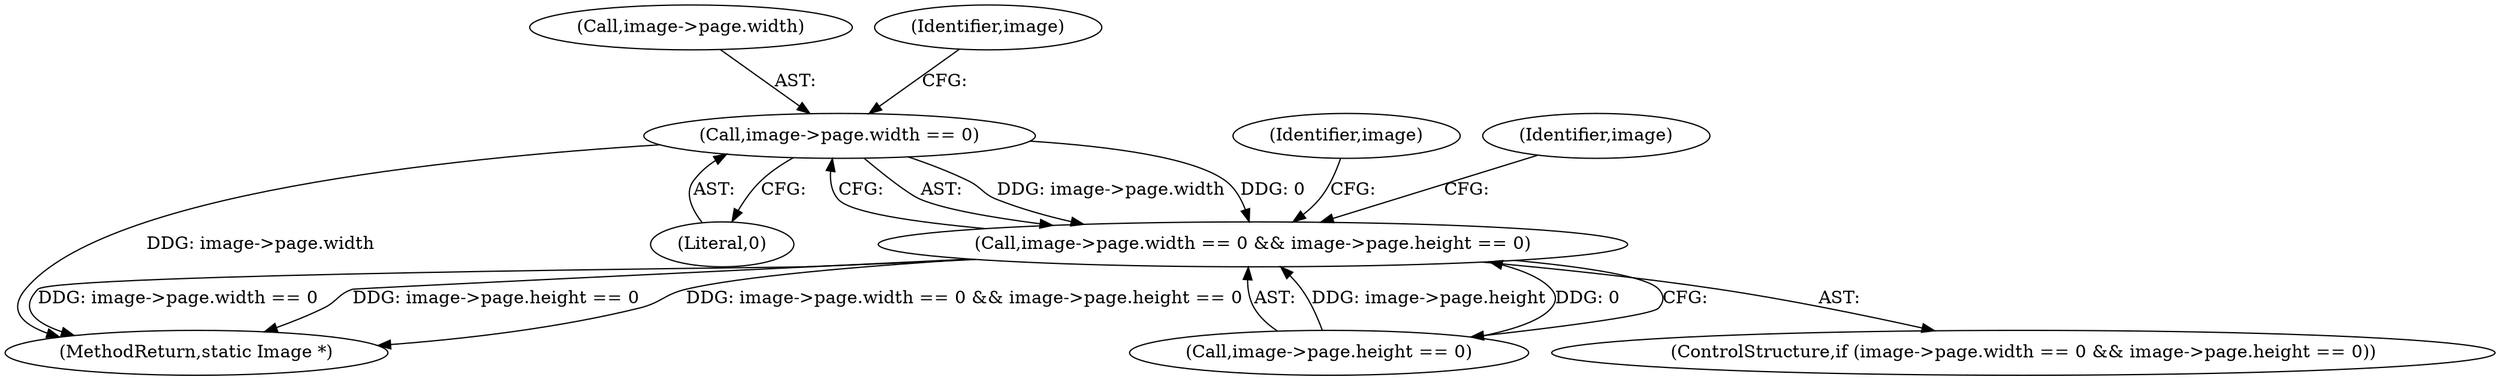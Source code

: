 digraph "0_ImageMagick_72f5c8632bff2daf3c95005f9b4cf2982786b52a@pointer" {
"1002031" [label="(Call,image->page.width == 0)"];
"1002030" [label="(Call,image->page.width == 0 && image->page.height == 0)"];
"1002032" [label="(Call,image->page.width)"];
"1002031" [label="(Call,image->page.width == 0)"];
"1002041" [label="(Identifier,image)"];
"1002065" [label="(Identifier,image)"];
"1002030" [label="(Call,image->page.width == 0 && image->page.height == 0)"];
"1002037" [label="(Literal,0)"];
"1002049" [label="(Identifier,image)"];
"1002029" [label="(ControlStructure,if (image->page.width == 0 && image->page.height == 0))"];
"1002155" [label="(MethodReturn,static Image *)"];
"1002038" [label="(Call,image->page.height == 0)"];
"1002031" -> "1002030"  [label="AST: "];
"1002031" -> "1002037"  [label="CFG: "];
"1002032" -> "1002031"  [label="AST: "];
"1002037" -> "1002031"  [label="AST: "];
"1002041" -> "1002031"  [label="CFG: "];
"1002030" -> "1002031"  [label="CFG: "];
"1002031" -> "1002155"  [label="DDG: image->page.width"];
"1002031" -> "1002030"  [label="DDG: image->page.width"];
"1002031" -> "1002030"  [label="DDG: 0"];
"1002030" -> "1002029"  [label="AST: "];
"1002030" -> "1002038"  [label="CFG: "];
"1002038" -> "1002030"  [label="AST: "];
"1002049" -> "1002030"  [label="CFG: "];
"1002065" -> "1002030"  [label="CFG: "];
"1002030" -> "1002155"  [label="DDG: image->page.height == 0"];
"1002030" -> "1002155"  [label="DDG: image->page.width == 0 && image->page.height == 0"];
"1002030" -> "1002155"  [label="DDG: image->page.width == 0"];
"1002038" -> "1002030"  [label="DDG: image->page.height"];
"1002038" -> "1002030"  [label="DDG: 0"];
}
